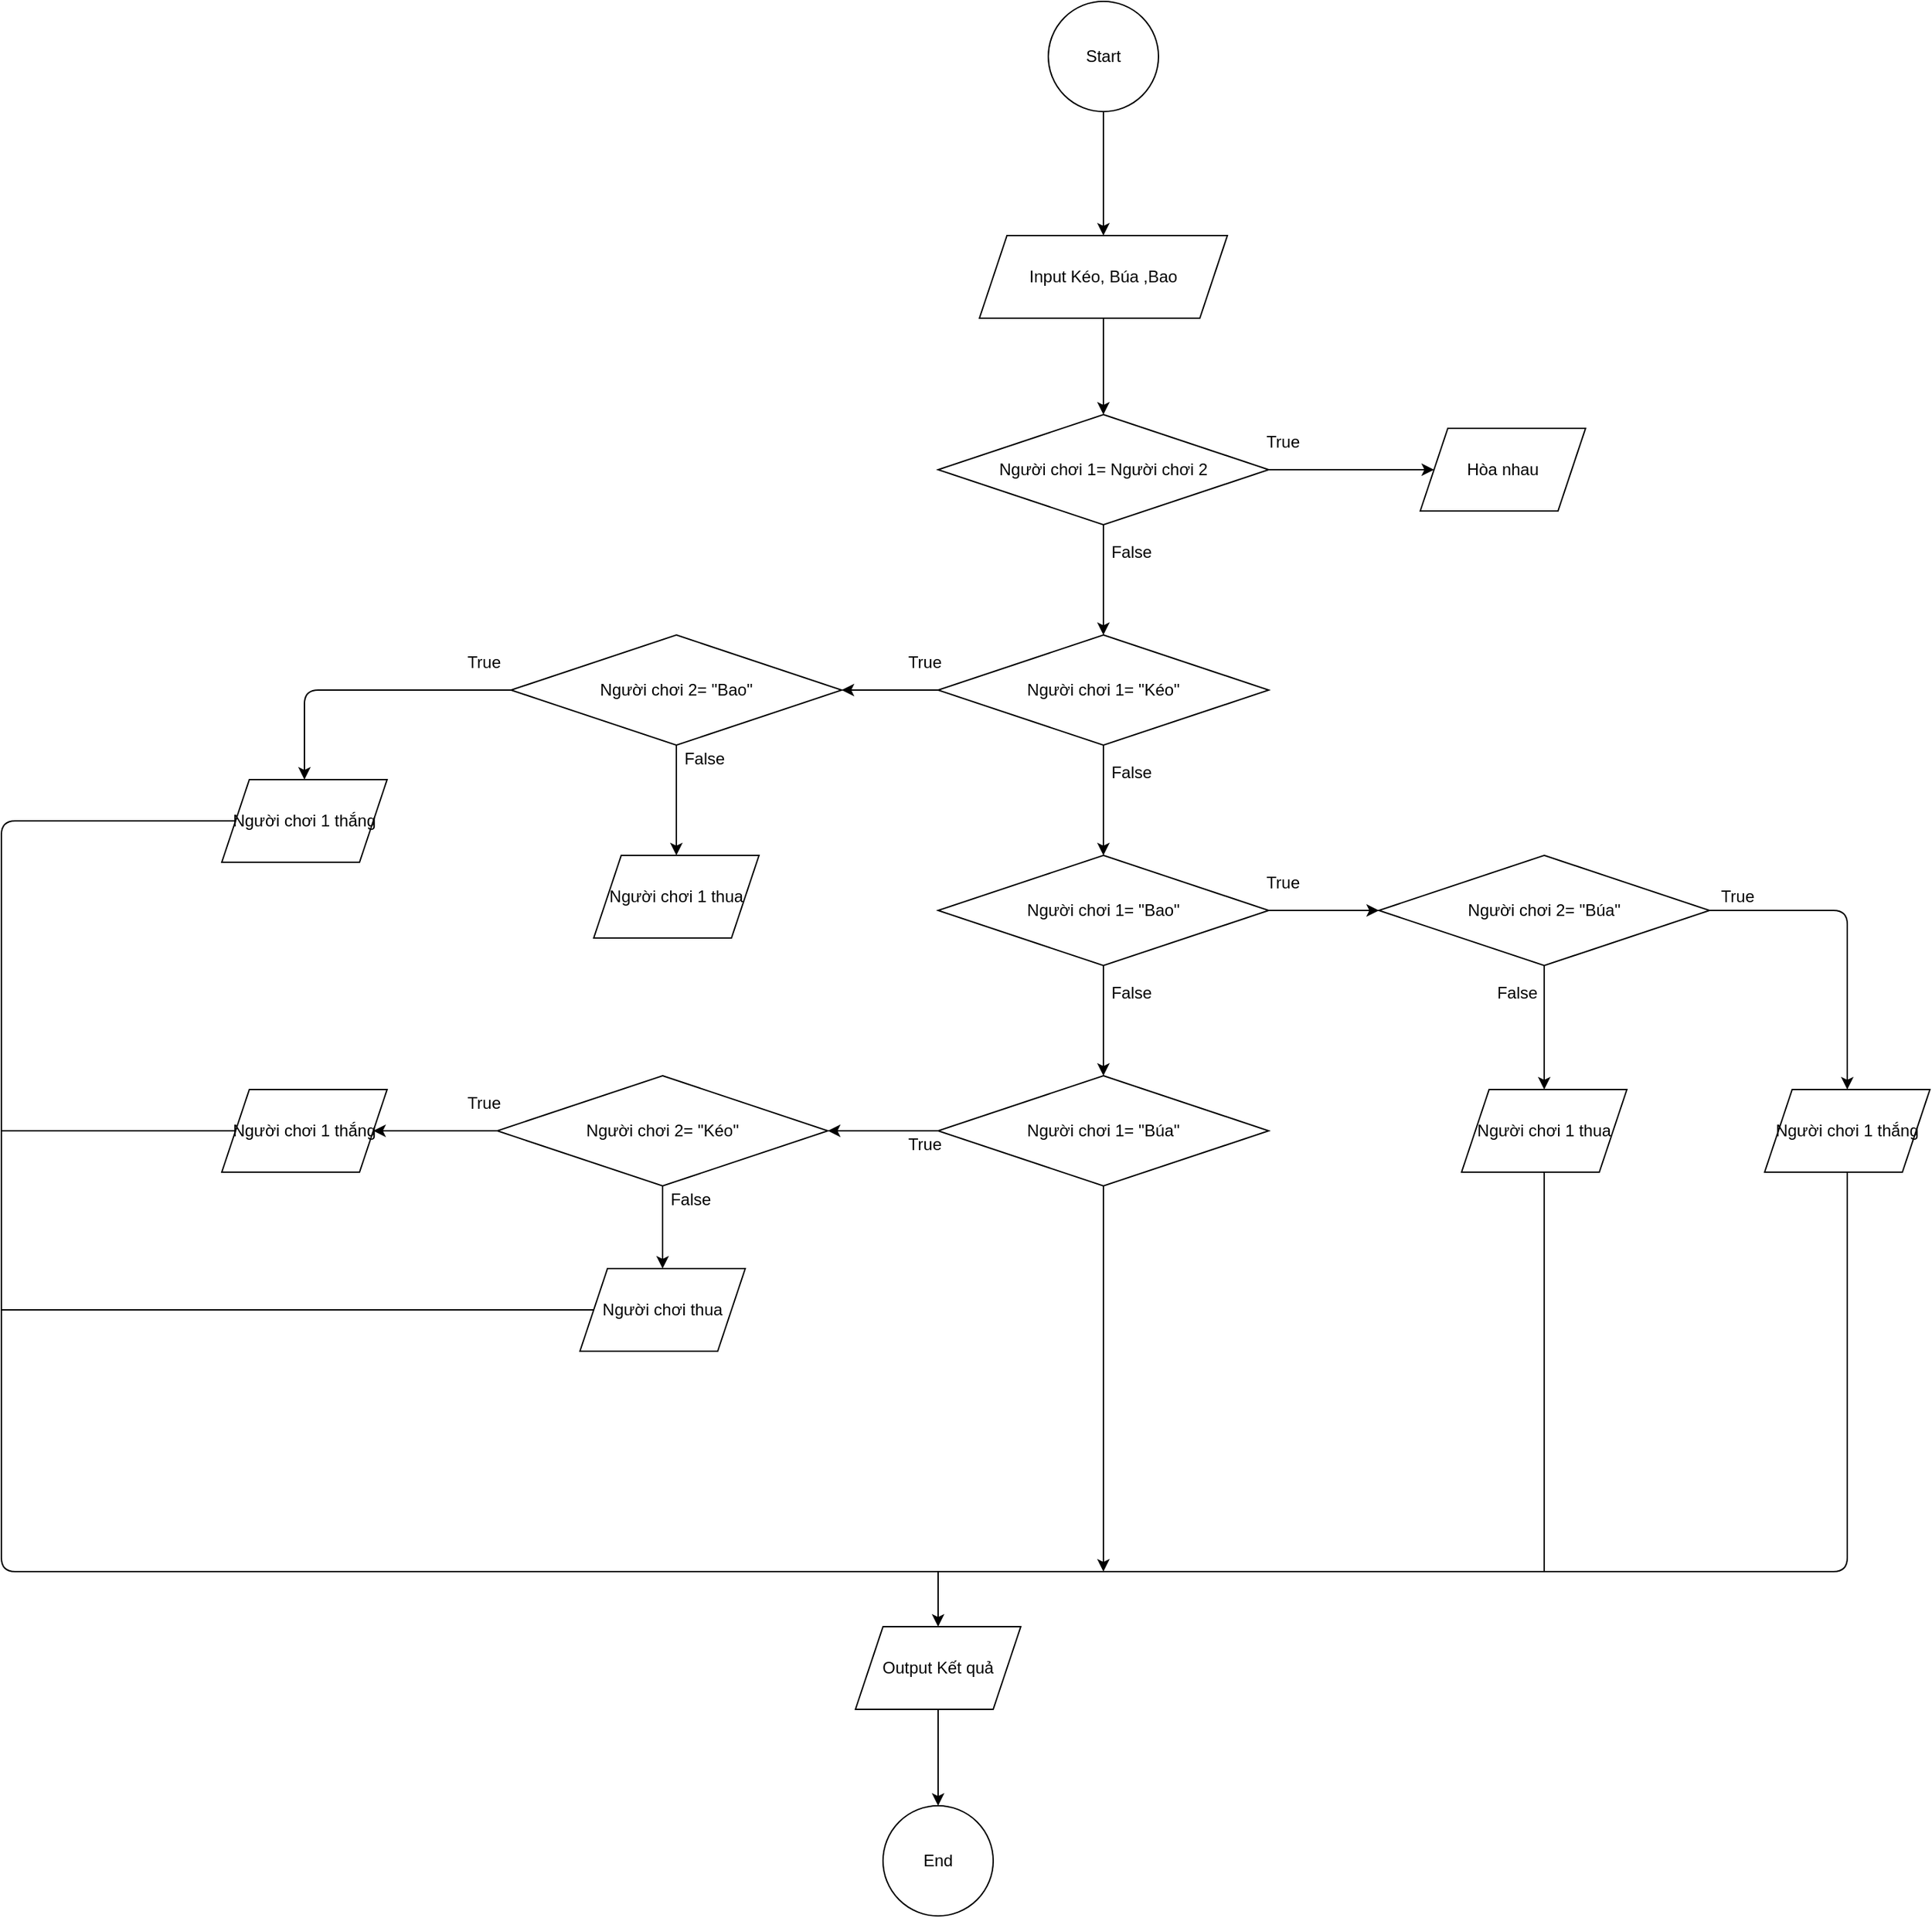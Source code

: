 <mxfile>
    <diagram id="9mldbELlrhPk5GqmQ51z" name="Page-1">
        <mxGraphModel dx="3675" dy="1980" grid="1" gridSize="10" guides="1" tooltips="1" connect="1" arrows="1" fold="1" page="1" pageScale="1" pageWidth="850" pageHeight="1100" math="0" shadow="0">
            <root>
                <mxCell id="0"/>
                <mxCell id="1" parent="0"/>
                <mxCell id="4" value="" style="edgeStyle=none;html=1;" edge="1" parent="1" source="2" target="3">
                    <mxGeometry relative="1" as="geometry"/>
                </mxCell>
                <mxCell id="2" value="Start" style="ellipse;whiteSpace=wrap;html=1;aspect=fixed;" vertex="1" parent="1">
                    <mxGeometry x="320" y="60" width="80" height="80" as="geometry"/>
                </mxCell>
                <mxCell id="8" value="" style="edgeStyle=none;html=1;" edge="1" parent="1" source="3" target="7">
                    <mxGeometry relative="1" as="geometry"/>
                </mxCell>
                <mxCell id="3" value="Input Kéo, Búa ,Bao" style="shape=parallelogram;perimeter=parallelogramPerimeter;whiteSpace=wrap;html=1;fixedSize=1;" vertex="1" parent="1">
                    <mxGeometry x="270" y="230" width="180" height="60" as="geometry"/>
                </mxCell>
                <mxCell id="10" value="" style="edgeStyle=none;html=1;" edge="1" parent="1" source="7" target="9">
                    <mxGeometry relative="1" as="geometry"/>
                </mxCell>
                <mxCell id="13" value="" style="edgeStyle=none;html=1;" edge="1" parent="1" source="7" target="12">
                    <mxGeometry relative="1" as="geometry"/>
                </mxCell>
                <mxCell id="7" value="Người chơi 1= Người chơi 2" style="rhombus;whiteSpace=wrap;html=1;" vertex="1" parent="1">
                    <mxGeometry x="240" y="360" width="240" height="80" as="geometry"/>
                </mxCell>
                <mxCell id="9" value="Hòa nhau" style="shape=parallelogram;perimeter=parallelogramPerimeter;whiteSpace=wrap;html=1;fixedSize=1;" vertex="1" parent="1">
                    <mxGeometry x="590" y="370" width="120" height="60" as="geometry"/>
                </mxCell>
                <mxCell id="11" value="True" style="text;html=1;align=center;verticalAlign=middle;resizable=0;points=[];autosize=1;strokeColor=none;fillColor=none;" vertex="1" parent="1">
                    <mxGeometry x="465" y="365" width="50" height="30" as="geometry"/>
                </mxCell>
                <mxCell id="15" value="" style="edgeStyle=none;html=1;" edge="1" parent="1" source="12" target="14">
                    <mxGeometry relative="1" as="geometry"/>
                </mxCell>
                <mxCell id="18" value="" style="edgeStyle=none;html=1;" edge="1" parent="1" source="12" target="17">
                    <mxGeometry relative="1" as="geometry"/>
                </mxCell>
                <mxCell id="12" value="Người chơi 1= &quot;Kéo&quot;" style="rhombus;whiteSpace=wrap;html=1;" vertex="1" parent="1">
                    <mxGeometry x="240" y="520" width="240" height="80" as="geometry"/>
                </mxCell>
                <mxCell id="36" value="" style="edgeStyle=none;html=1;" edge="1" parent="1" source="14" target="35">
                    <mxGeometry relative="1" as="geometry">
                        <Array as="points">
                            <mxPoint x="-220" y="560"/>
                        </Array>
                    </mxGeometry>
                </mxCell>
                <mxCell id="39" value="" style="edgeStyle=none;html=1;" edge="1" parent="1" source="14" target="38">
                    <mxGeometry relative="1" as="geometry"/>
                </mxCell>
                <mxCell id="14" value="Người chơi 2= &quot;Bao&quot;" style="rhombus;whiteSpace=wrap;html=1;" vertex="1" parent="1">
                    <mxGeometry x="-70" y="520" width="240" height="80" as="geometry"/>
                </mxCell>
                <mxCell id="16" value="True" style="text;html=1;align=center;verticalAlign=middle;resizable=0;points=[];autosize=1;strokeColor=none;fillColor=none;" vertex="1" parent="1">
                    <mxGeometry x="205" y="525" width="50" height="30" as="geometry"/>
                </mxCell>
                <mxCell id="20" value="" style="edgeStyle=none;html=1;" edge="1" parent="1" source="17" target="19">
                    <mxGeometry relative="1" as="geometry"/>
                </mxCell>
                <mxCell id="25" value="" style="edgeStyle=none;html=1;" edge="1" parent="1" source="17" target="24">
                    <mxGeometry relative="1" as="geometry"/>
                </mxCell>
                <mxCell id="17" value="Người chơi 1= &quot;Bao&quot;" style="rhombus;whiteSpace=wrap;html=1;" vertex="1" parent="1">
                    <mxGeometry x="240" y="680" width="240" height="80" as="geometry"/>
                </mxCell>
                <mxCell id="42" value="" style="edgeStyle=none;html=1;" edge="1" parent="1" source="19" target="41">
                    <mxGeometry relative="1" as="geometry"/>
                </mxCell>
                <mxCell id="19" value="Người chơi 1= &quot;Búa&quot;" style="rhombus;whiteSpace=wrap;html=1;" vertex="1" parent="1">
                    <mxGeometry x="240" y="840" width="240" height="80" as="geometry"/>
                </mxCell>
                <mxCell id="21" value="False" style="text;html=1;align=center;verticalAlign=middle;resizable=0;points=[];autosize=1;strokeColor=none;fillColor=none;" vertex="1" parent="1">
                    <mxGeometry x="355" y="445" width="50" height="30" as="geometry"/>
                </mxCell>
                <mxCell id="22" value="False" style="text;html=1;align=center;verticalAlign=middle;resizable=0;points=[];autosize=1;strokeColor=none;fillColor=none;" vertex="1" parent="1">
                    <mxGeometry x="355" y="605" width="50" height="30" as="geometry"/>
                </mxCell>
                <mxCell id="23" value="False" style="text;html=1;align=center;verticalAlign=middle;resizable=0;points=[];autosize=1;strokeColor=none;fillColor=none;" vertex="1" parent="1">
                    <mxGeometry x="355" y="765" width="50" height="30" as="geometry"/>
                </mxCell>
                <mxCell id="30" value="" style="edgeStyle=none;html=1;" edge="1" parent="1" source="24" target="29">
                    <mxGeometry relative="1" as="geometry"/>
                </mxCell>
                <mxCell id="33" value="" style="edgeStyle=none;html=1;" edge="1" parent="1" source="24" target="32">
                    <mxGeometry relative="1" as="geometry">
                        <Array as="points">
                            <mxPoint x="900" y="720"/>
                        </Array>
                    </mxGeometry>
                </mxCell>
                <mxCell id="24" value="Người chơi 2= &quot;Búa&quot;" style="rhombus;whiteSpace=wrap;html=1;" vertex="1" parent="1">
                    <mxGeometry x="560" y="680" width="240" height="80" as="geometry"/>
                </mxCell>
                <mxCell id="26" value="True" style="text;html=1;align=center;verticalAlign=middle;resizable=0;points=[];autosize=1;strokeColor=none;fillColor=none;" vertex="1" parent="1">
                    <mxGeometry x="465" y="685" width="50" height="30" as="geometry"/>
                </mxCell>
                <mxCell id="29" value="Người chơi 1 thua" style="shape=parallelogram;perimeter=parallelogramPerimeter;whiteSpace=wrap;html=1;fixedSize=1;" vertex="1" parent="1">
                    <mxGeometry x="620" y="850" width="120" height="60" as="geometry"/>
                </mxCell>
                <mxCell id="31" value="False" style="text;html=1;align=center;verticalAlign=middle;resizable=0;points=[];autosize=1;strokeColor=none;fillColor=none;" vertex="1" parent="1">
                    <mxGeometry x="635" y="765" width="50" height="30" as="geometry"/>
                </mxCell>
                <mxCell id="32" value="Người chơi 1 thắng" style="shape=parallelogram;perimeter=parallelogramPerimeter;whiteSpace=wrap;html=1;fixedSize=1;" vertex="1" parent="1">
                    <mxGeometry x="840" y="850" width="120" height="60" as="geometry"/>
                </mxCell>
                <mxCell id="34" value="True&lt;br&gt;" style="text;html=1;align=center;verticalAlign=middle;resizable=0;points=[];autosize=1;strokeColor=none;fillColor=none;" vertex="1" parent="1">
                    <mxGeometry x="795" y="695" width="50" height="30" as="geometry"/>
                </mxCell>
                <mxCell id="35" value="Người chơi 1 thắng" style="shape=parallelogram;perimeter=parallelogramPerimeter;whiteSpace=wrap;html=1;fixedSize=1;" vertex="1" parent="1">
                    <mxGeometry x="-280" y="625" width="120" height="60" as="geometry"/>
                </mxCell>
                <mxCell id="37" value="True" style="text;html=1;align=center;verticalAlign=middle;resizable=0;points=[];autosize=1;strokeColor=none;fillColor=none;" vertex="1" parent="1">
                    <mxGeometry x="-115" y="525" width="50" height="30" as="geometry"/>
                </mxCell>
                <mxCell id="38" value="Người chơi 1 thua" style="shape=parallelogram;perimeter=parallelogramPerimeter;whiteSpace=wrap;html=1;fixedSize=1;" vertex="1" parent="1">
                    <mxGeometry x="-10" y="680" width="120" height="60" as="geometry"/>
                </mxCell>
                <mxCell id="40" value="False" style="text;html=1;align=center;verticalAlign=middle;resizable=0;points=[];autosize=1;strokeColor=none;fillColor=none;" vertex="1" parent="1">
                    <mxGeometry x="45" y="595" width="50" height="30" as="geometry"/>
                </mxCell>
                <mxCell id="47" value="" style="edgeStyle=none;html=1;" edge="1" parent="1" source="41" target="46">
                    <mxGeometry relative="1" as="geometry"/>
                </mxCell>
                <mxCell id="51" value="" style="edgeStyle=none;html=1;" edge="1" parent="1" source="41" target="50">
                    <mxGeometry relative="1" as="geometry"/>
                </mxCell>
                <mxCell id="41" value="Người chơi 2= &quot;Kéo&quot;" style="rhombus;whiteSpace=wrap;html=1;" vertex="1" parent="1">
                    <mxGeometry x="-80" y="840" width="240" height="80" as="geometry"/>
                </mxCell>
                <mxCell id="43" value="True" style="text;html=1;align=center;verticalAlign=middle;resizable=0;points=[];autosize=1;strokeColor=none;fillColor=none;" vertex="1" parent="1">
                    <mxGeometry x="205" y="875" width="50" height="30" as="geometry"/>
                </mxCell>
                <mxCell id="46" value="Người chơi 1 thắng" style="shape=parallelogram;perimeter=parallelogramPerimeter;whiteSpace=wrap;html=1;fixedSize=1;" vertex="1" parent="1">
                    <mxGeometry x="-280" y="850" width="120" height="60" as="geometry"/>
                </mxCell>
                <mxCell id="49" value="True" style="text;html=1;align=center;verticalAlign=middle;resizable=0;points=[];autosize=1;strokeColor=none;fillColor=none;" vertex="1" parent="1">
                    <mxGeometry x="-115" y="845" width="50" height="30" as="geometry"/>
                </mxCell>
                <mxCell id="50" value="Người chơi thua" style="shape=parallelogram;perimeter=parallelogramPerimeter;whiteSpace=wrap;html=1;fixedSize=1;" vertex="1" parent="1">
                    <mxGeometry x="-20" y="980" width="120" height="60" as="geometry"/>
                </mxCell>
                <mxCell id="52" value="False" style="text;html=1;align=center;verticalAlign=middle;resizable=0;points=[];autosize=1;strokeColor=none;fillColor=none;" vertex="1" parent="1">
                    <mxGeometry x="35" y="915" width="50" height="30" as="geometry"/>
                </mxCell>
                <mxCell id="55" value="" style="endArrow=none;html=1;entryX=0.5;entryY=1;entryDx=0;entryDy=0;exitX=0;exitY=0.5;exitDx=0;exitDy=0;" edge="1" parent="1" source="35" target="32">
                    <mxGeometry width="50" height="50" relative="1" as="geometry">
                        <mxPoint x="-440" y="660" as="sourcePoint"/>
                        <mxPoint x="530" y="970" as="targetPoint"/>
                        <Array as="points">
                            <mxPoint x="-440" y="655"/>
                            <mxPoint x="-440" y="880"/>
                            <mxPoint x="-440" y="1200"/>
                            <mxPoint x="900" y="1200"/>
                        </Array>
                    </mxGeometry>
                </mxCell>
                <mxCell id="57" value="" style="endArrow=none;html=1;entryX=0;entryY=0.5;entryDx=0;entryDy=0;" edge="1" parent="1" target="46">
                    <mxGeometry width="50" height="50" relative="1" as="geometry">
                        <mxPoint x="-440" y="880" as="sourcePoint"/>
                        <mxPoint x="-330" y="860" as="targetPoint"/>
                    </mxGeometry>
                </mxCell>
                <mxCell id="58" value="" style="endArrow=none;html=1;entryX=0;entryY=0.5;entryDx=0;entryDy=0;" edge="1" parent="1" target="50">
                    <mxGeometry width="50" height="50" relative="1" as="geometry">
                        <mxPoint x="-440" y="1010" as="sourcePoint"/>
                        <mxPoint x="-290" y="1000" as="targetPoint"/>
                    </mxGeometry>
                </mxCell>
                <mxCell id="59" value="" style="endArrow=classic;html=1;exitX=0.5;exitY=1;exitDx=0;exitDy=0;" edge="1" parent="1" source="19">
                    <mxGeometry width="50" height="50" relative="1" as="geometry">
                        <mxPoint x="330" y="1050" as="sourcePoint"/>
                        <mxPoint x="360" y="1200" as="targetPoint"/>
                    </mxGeometry>
                </mxCell>
                <mxCell id="60" value="" style="endArrow=none;html=1;entryX=0.5;entryY=1;entryDx=0;entryDy=0;" edge="1" parent="1" target="29">
                    <mxGeometry width="50" height="50" relative="1" as="geometry">
                        <mxPoint x="680" y="1200" as="sourcePoint"/>
                        <mxPoint x="710" y="1010" as="targetPoint"/>
                    </mxGeometry>
                </mxCell>
                <mxCell id="61" value="" style="endArrow=classic;html=1;" edge="1" parent="1">
                    <mxGeometry width="50" height="50" relative="1" as="geometry">
                        <mxPoint x="240" y="1200" as="sourcePoint"/>
                        <mxPoint x="240" y="1240" as="targetPoint"/>
                    </mxGeometry>
                </mxCell>
                <mxCell id="65" value="" style="edgeStyle=none;html=1;" edge="1" parent="1" source="63" target="64">
                    <mxGeometry relative="1" as="geometry"/>
                </mxCell>
                <mxCell id="63" value="Output Kết quả" style="shape=parallelogram;perimeter=parallelogramPerimeter;whiteSpace=wrap;html=1;fixedSize=1;" vertex="1" parent="1">
                    <mxGeometry x="180" y="1240" width="120" height="60" as="geometry"/>
                </mxCell>
                <mxCell id="64" value="End" style="ellipse;whiteSpace=wrap;html=1;" vertex="1" parent="1">
                    <mxGeometry x="200" y="1370" width="80" height="80" as="geometry"/>
                </mxCell>
            </root>
        </mxGraphModel>
    </diagram>
</mxfile>